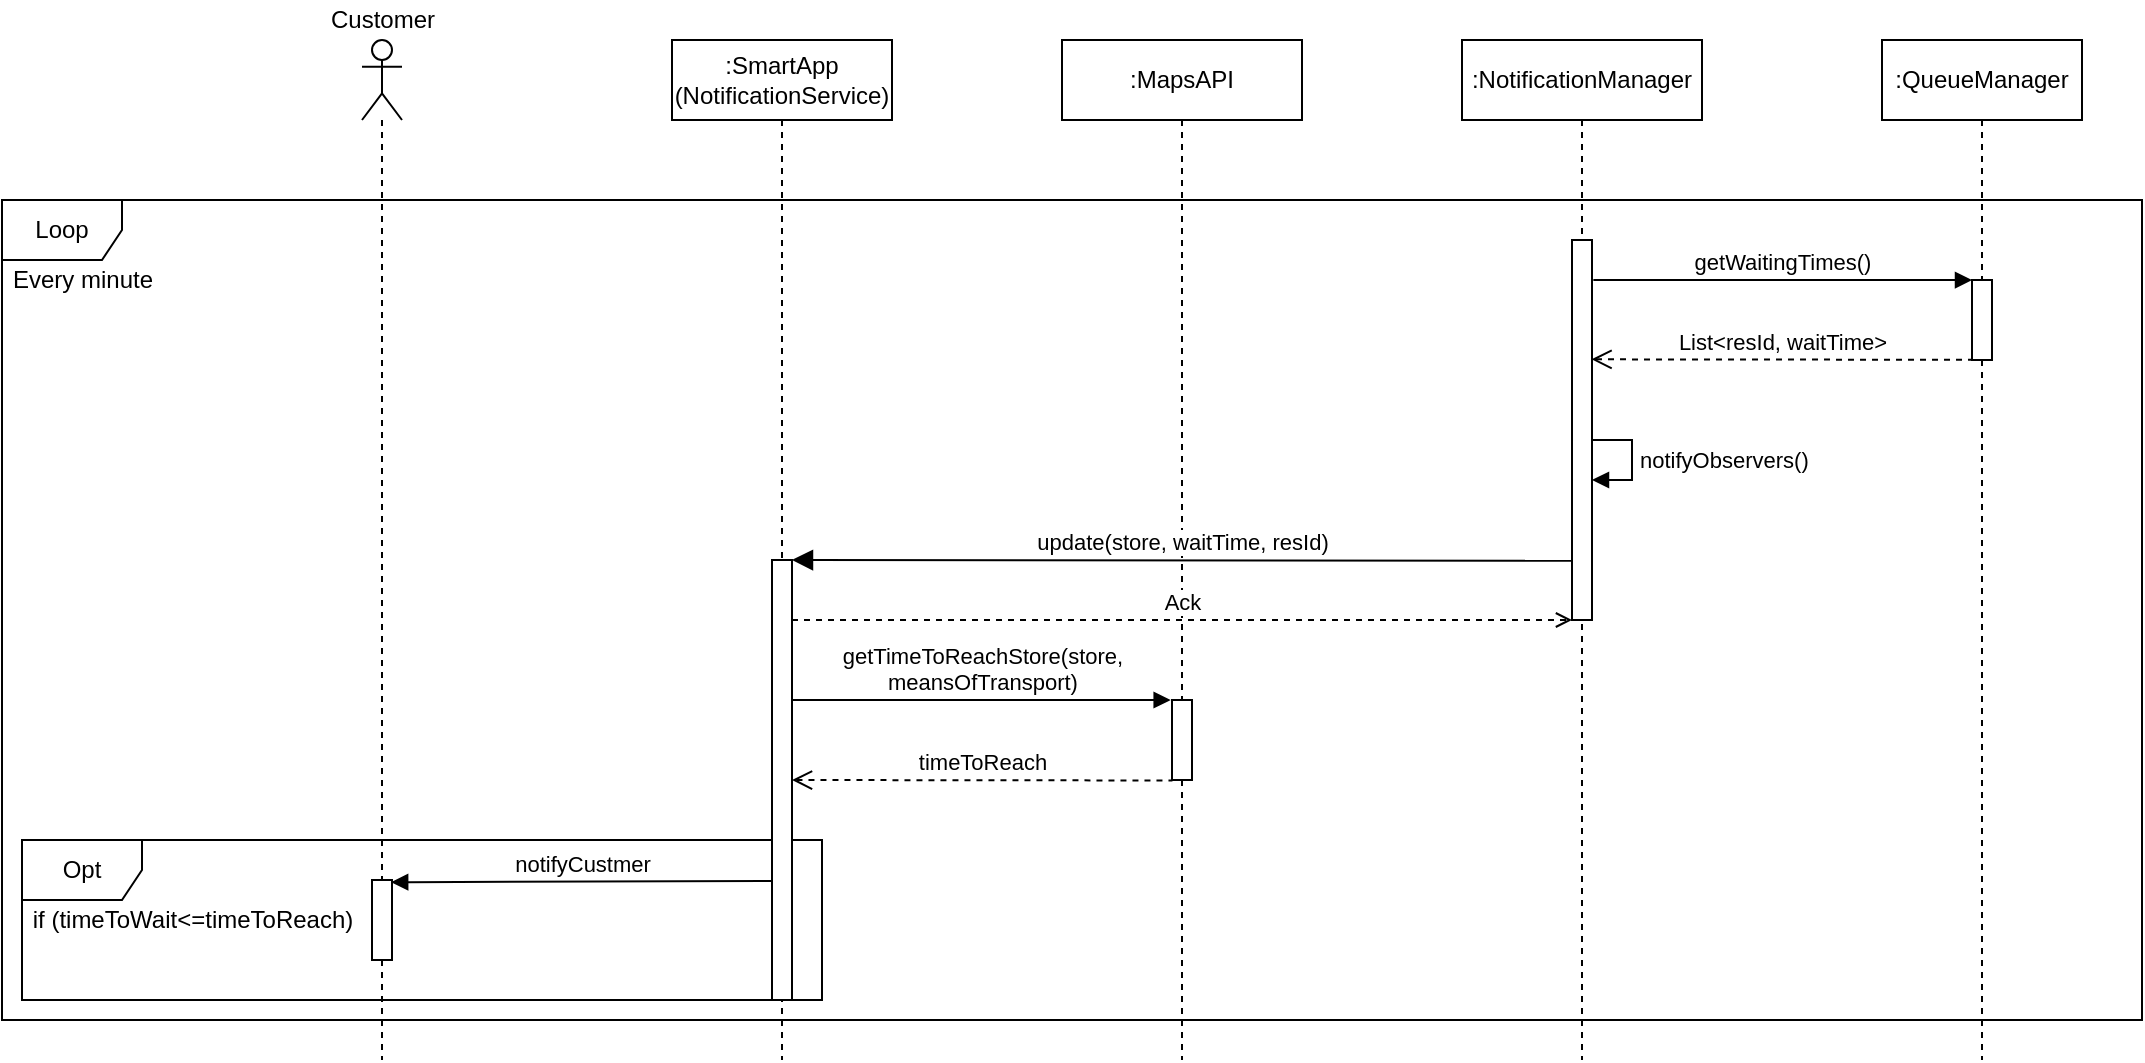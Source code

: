 <mxfile version="13.9.9" type="device"><diagram id="jmBErlQyBtcOZ00mmP0L" name="Page-1"><mxGraphModel dx="1086" dy="846" grid="1" gridSize="10" guides="1" tooltips="1" connect="1" arrows="1" fold="1" page="1" pageScale="1" pageWidth="827" pageHeight="1169" math="0" shadow="0"><root><mxCell id="0"/><mxCell id="1" parent="0"/><mxCell id="KmZRrf-IkiN_PtcyJQHc-26" value="Opt" style="shape=umlFrame;whiteSpace=wrap;html=1;" parent="1" vertex="1"><mxGeometry x="20" y="440" width="400" height="80" as="geometry"/></mxCell><mxCell id="KmZRrf-IkiN_PtcyJQHc-5" value="Loop" style="shape=umlFrame;whiteSpace=wrap;html=1;" parent="1" vertex="1"><mxGeometry x="10" y="120" width="1070" height="410" as="geometry"/></mxCell><mxCell id="KmZRrf-IkiN_PtcyJQHc-1" value="&lt;div&gt;:SmartApp&lt;/div&gt;(NotificationService)" style="shape=umlLifeline;perimeter=lifelinePerimeter;whiteSpace=wrap;html=1;container=1;collapsible=0;recursiveResize=0;outlineConnect=0;" parent="1" vertex="1"><mxGeometry x="345" y="40" width="110" height="510" as="geometry"/></mxCell><mxCell id="KmZRrf-IkiN_PtcyJQHc-2" value=":NotificationManager" style="shape=umlLifeline;perimeter=lifelinePerimeter;whiteSpace=wrap;html=1;container=1;collapsible=0;recursiveResize=0;outlineConnect=0;" parent="1" vertex="1"><mxGeometry x="740" y="40" width="120" height="510" as="geometry"/></mxCell><mxCell id="KmZRrf-IkiN_PtcyJQHc-3" value=":QueueManager" style="shape=umlLifeline;perimeter=lifelinePerimeter;whiteSpace=wrap;html=1;container=1;collapsible=0;recursiveResize=0;outlineConnect=0;" parent="1" vertex="1"><mxGeometry x="950" y="40" width="100" height="510" as="geometry"/></mxCell><mxCell id="KmZRrf-IkiN_PtcyJQHc-4" value="" style="shape=umlLifeline;participant=umlActor;perimeter=lifelinePerimeter;whiteSpace=wrap;html=1;container=1;collapsible=0;recursiveResize=0;verticalAlign=top;spacingTop=36;outlineConnect=0;" parent="1" vertex="1"><mxGeometry x="190" y="40" width="20" height="510" as="geometry"/></mxCell><mxCell id="KmZRrf-IkiN_PtcyJQHc-7" value="" style="html=1;points=[];perimeter=orthogonalPerimeter;" parent="1" vertex="1"><mxGeometry x="795" y="140" width="10" height="190" as="geometry"/></mxCell><mxCell id="KmZRrf-IkiN_PtcyJQHc-10" value="" style="html=1;points=[];perimeter=orthogonalPerimeter;" parent="1" vertex="1"><mxGeometry x="995" y="160" width="10" height="40" as="geometry"/></mxCell><mxCell id="KmZRrf-IkiN_PtcyJQHc-11" value="getWaitingTimes()" style="html=1;verticalAlign=bottom;startArrow=none;startFill=0;endArrow=block;startSize=8;exitX=1.067;exitY=0.286;exitDx=0;exitDy=0;exitPerimeter=0;" parent="1" edge="1"><mxGeometry width="60" relative="1" as="geometry"><mxPoint x="805.67" y="160.02" as="sourcePoint"/><mxPoint x="995" y="160.02" as="targetPoint"/></mxGeometry></mxCell><mxCell id="KmZRrf-IkiN_PtcyJQHc-12" value="List&amp;lt;resId, waitTime&amp;gt;" style="html=1;verticalAlign=bottom;startArrow=open;startFill=0;endArrow=none;startSize=8;exitX=0.977;exitY=0.247;exitDx=0;exitDy=0;exitPerimeter=0;dashed=1;endFill=0;" parent="1" edge="1"><mxGeometry width="60" relative="1" as="geometry"><mxPoint x="804.77" y="199.66" as="sourcePoint"/><mxPoint x="995" y="199.9" as="targetPoint"/></mxGeometry></mxCell><mxCell id="KmZRrf-IkiN_PtcyJQHc-14" value="Every minute" style="text;html=1;align=center;verticalAlign=middle;resizable=0;points=[];autosize=1;" parent="1" vertex="1"><mxGeometry x="10" y="150" width="80" height="20" as="geometry"/></mxCell><mxCell id="KmZRrf-IkiN_PtcyJQHc-15" value=":MapsAPI" style="shape=umlLifeline;perimeter=lifelinePerimeter;whiteSpace=wrap;html=1;container=1;collapsible=0;recursiveResize=0;outlineConnect=0;" parent="1" vertex="1"><mxGeometry x="540" y="40" width="120" height="510" as="geometry"/></mxCell><mxCell id="KmZRrf-IkiN_PtcyJQHc-18" value="" style="html=1;points=[];perimeter=orthogonalPerimeter;" parent="KmZRrf-IkiN_PtcyJQHc-15" vertex="1"><mxGeometry x="55" y="330" width="10" height="40" as="geometry"/></mxCell><mxCell id="KmZRrf-IkiN_PtcyJQHc-16" value="" style="html=1;points=[];perimeter=orthogonalPerimeter;" parent="1" vertex="1"><mxGeometry x="395" y="300" width="10" height="220" as="geometry"/></mxCell><mxCell id="KmZRrf-IkiN_PtcyJQHc-17" value="getTimeToReachStore(store,&lt;br&gt;meansOfTransport)" style="html=1;verticalAlign=bottom;startArrow=none;startFill=0;endArrow=block;startSize=8;exitX=1.067;exitY=0.286;exitDx=0;exitDy=0;exitPerimeter=0;" parent="1" edge="1"><mxGeometry width="60" relative="1" as="geometry"><mxPoint x="405.0" y="370" as="sourcePoint"/><mxPoint x="594.33" y="370" as="targetPoint"/></mxGeometry></mxCell><mxCell id="KmZRrf-IkiN_PtcyJQHc-19" value="timeToReach" style="html=1;verticalAlign=bottom;startArrow=open;startFill=0;endArrow=none;startSize=8;exitX=0.977;exitY=0.247;exitDx=0;exitDy=0;exitPerimeter=0;dashed=1;endFill=0;" parent="1" edge="1"><mxGeometry width="60" relative="1" as="geometry"><mxPoint x="405.0" y="410" as="sourcePoint"/><mxPoint x="595.23" y="410.24" as="targetPoint"/></mxGeometry></mxCell><mxCell id="KmZRrf-IkiN_PtcyJQHc-27" value="&lt;div&gt;if (timeToWait&amp;lt;=timeToReach)&lt;/div&gt;" style="text;html=1;align=center;verticalAlign=middle;resizable=0;points=[];autosize=1;" parent="1" vertex="1"><mxGeometry x="20" y="470" width="170" height="20" as="geometry"/></mxCell><mxCell id="KmZRrf-IkiN_PtcyJQHc-28" value="notifyCustmer" style="html=1;verticalAlign=bottom;startArrow=none;startFill=0;endArrow=block;startSize=8;entryX=0.959;entryY=0.025;entryDx=0;entryDy=0;entryPerimeter=0;" parent="1" edge="1"><mxGeometry width="60" relative="1" as="geometry"><mxPoint x="395" y="460.5" as="sourcePoint"/><mxPoint x="204.59" y="461.125" as="targetPoint"/></mxGeometry></mxCell><mxCell id="KmZRrf-IkiN_PtcyJQHc-29" value="" style="html=1;points=[];perimeter=orthogonalPerimeter;" parent="1" vertex="1"><mxGeometry x="195" y="460" width="10" height="40" as="geometry"/></mxCell><mxCell id="KmZRrf-IkiN_PtcyJQHc-34" value="Customer" style="text;html=1;align=center;verticalAlign=middle;resizable=0;points=[];autosize=1;" parent="1" vertex="1"><mxGeometry x="165" y="20" width="70" height="20" as="geometry"/></mxCell><mxCell id="daEB2xcku8rtQXFk2kwl-3" value="update(store, waitTime, resId)" style="html=1;verticalAlign=bottom;startArrow=block;startFill=1;endArrow=none;startSize=8;exitX=1.067;exitY=0.286;exitDx=0;exitDy=0;exitPerimeter=0;endFill=0;entryX=0;entryY=0.753;entryDx=0;entryDy=0;entryPerimeter=0;" parent="1" edge="1"><mxGeometry width="60" relative="1" as="geometry"><mxPoint x="405.0" y="300" as="sourcePoint"/><mxPoint x="795" y="300.36" as="targetPoint"/></mxGeometry></mxCell><mxCell id="daEB2xcku8rtQXFk2kwl-7" value="Ack" style="html=1;verticalAlign=bottom;startArrow=none;startFill=0;endArrow=open;startSize=8;exitX=1.067;exitY=0.286;exitDx=0;exitDy=0;exitPerimeter=0;endFill=0;dashed=1;entryX=0;entryY=1;entryDx=0;entryDy=0;entryPerimeter=0;" parent="1" edge="1"><mxGeometry width="60" relative="1" as="geometry"><mxPoint x="405" y="330" as="sourcePoint"/><mxPoint x="795" y="330" as="targetPoint"/></mxGeometry></mxCell><mxCell id="afbffWUbIRRPAEwPmhA0-2" value="notifyObservers()" style="edgeStyle=orthogonalEdgeStyle;html=1;align=left;spacingLeft=2;endArrow=block;rounded=0;entryX=1;entryY=0;" parent="1" edge="1"><mxGeometry relative="1" as="geometry"><mxPoint x="805" y="240" as="sourcePoint"/><Array as="points"><mxPoint x="825" y="240"/></Array><mxPoint x="805" y="260" as="targetPoint"/></mxGeometry></mxCell></root></mxGraphModel></diagram></mxfile>
